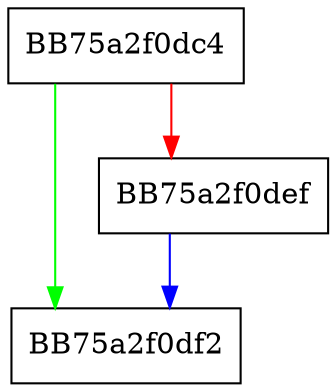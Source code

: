 digraph _Erase_noexcept {
  node [shape="box"];
  graph [splines=ortho];
  BB75a2f0dc4 -> BB75a2f0df2 [color="green"];
  BB75a2f0dc4 -> BB75a2f0def [color="red"];
  BB75a2f0def -> BB75a2f0df2 [color="blue"];
}